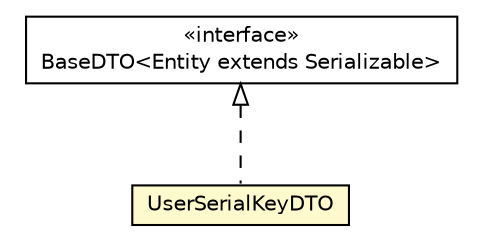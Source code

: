 #!/usr/local/bin/dot
#
# Class diagram 
# Generated by UMLGraph version 5.1 (http://www.umlgraph.org/)
#

digraph G {
	edge [fontname="Helvetica",fontsize=10,labelfontname="Helvetica",labelfontsize=10];
	node [fontname="Helvetica",fontsize=10,shape=plaintext];
	nodesep=0.25;
	ranksep=0.5;
	// cn.edu.uestc.acmicpc.db.dto.impl.userSerialKey.UserSerialKeyDTO
	c11830 [label=<<table title="cn.edu.uestc.acmicpc.db.dto.impl.userSerialKey.UserSerialKeyDTO" border="0" cellborder="1" cellspacing="0" cellpadding="2" port="p" bgcolor="lemonChiffon" href="./UserSerialKeyDTO.html">
		<tr><td><table border="0" cellspacing="0" cellpadding="1">
<tr><td align="center" balign="center"> UserSerialKeyDTO </td></tr>
		</table></td></tr>
		</table>>, fontname="Helvetica", fontcolor="black", fontsize=10.0];
	// cn.edu.uestc.acmicpc.db.dto.base.BaseDTO<Entity extends java.io.Serializable>
	c11869 [label=<<table title="cn.edu.uestc.acmicpc.db.dto.base.BaseDTO" border="0" cellborder="1" cellspacing="0" cellpadding="2" port="p" href="../../base/BaseDTO.html">
		<tr><td><table border="0" cellspacing="0" cellpadding="1">
<tr><td align="center" balign="center"> &#171;interface&#187; </td></tr>
<tr><td align="center" balign="center"> BaseDTO&lt;Entity extends Serializable&gt; </td></tr>
		</table></td></tr>
		</table>>, fontname="Helvetica", fontcolor="black", fontsize=10.0];
	//cn.edu.uestc.acmicpc.db.dto.impl.userSerialKey.UserSerialKeyDTO implements cn.edu.uestc.acmicpc.db.dto.base.BaseDTO<Entity extends java.io.Serializable>
	c11869:p -> c11830:p [dir=back,arrowtail=empty,style=dashed];
}

